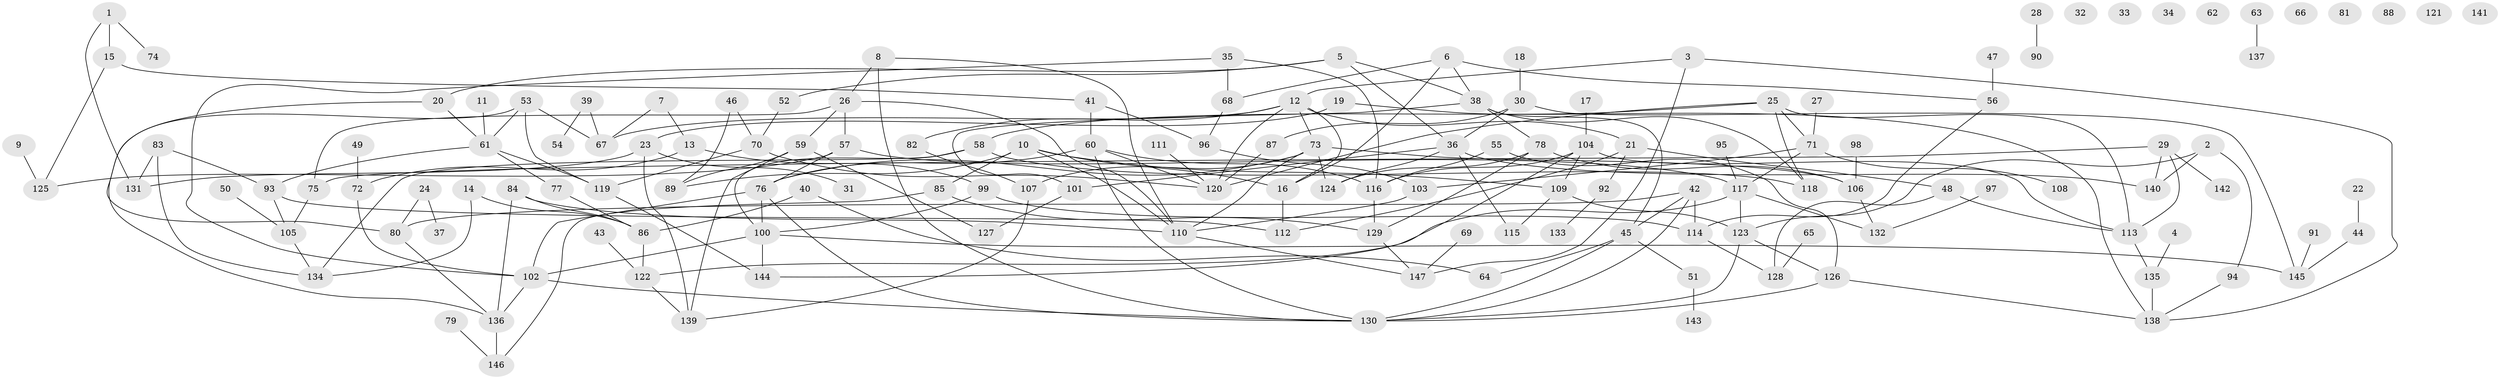 // coarse degree distribution, {3: 0.11363636363636363, 0: 0.25, 1: 0.22727272727272727, 2: 0.045454545454545456, 4: 0.11363636363636363, 5: 0.11363636363636363, 6: 0.06818181818181818, 14: 0.022727272727272728, 7: 0.022727272727272728, 15: 0.022727272727272728}
// Generated by graph-tools (version 1.1) at 2025/42/03/04/25 21:42:21]
// undirected, 147 vertices, 214 edges
graph export_dot {
graph [start="1"]
  node [color=gray90,style=filled];
  1;
  2;
  3;
  4;
  5;
  6;
  7;
  8;
  9;
  10;
  11;
  12;
  13;
  14;
  15;
  16;
  17;
  18;
  19;
  20;
  21;
  22;
  23;
  24;
  25;
  26;
  27;
  28;
  29;
  30;
  31;
  32;
  33;
  34;
  35;
  36;
  37;
  38;
  39;
  40;
  41;
  42;
  43;
  44;
  45;
  46;
  47;
  48;
  49;
  50;
  51;
  52;
  53;
  54;
  55;
  56;
  57;
  58;
  59;
  60;
  61;
  62;
  63;
  64;
  65;
  66;
  67;
  68;
  69;
  70;
  71;
  72;
  73;
  74;
  75;
  76;
  77;
  78;
  79;
  80;
  81;
  82;
  83;
  84;
  85;
  86;
  87;
  88;
  89;
  90;
  91;
  92;
  93;
  94;
  95;
  96;
  97;
  98;
  99;
  100;
  101;
  102;
  103;
  104;
  105;
  106;
  107;
  108;
  109;
  110;
  111;
  112;
  113;
  114;
  115;
  116;
  117;
  118;
  119;
  120;
  121;
  122;
  123;
  124;
  125;
  126;
  127;
  128;
  129;
  130;
  131;
  132;
  133;
  134;
  135;
  136;
  137;
  138;
  139;
  140;
  141;
  142;
  143;
  144;
  145;
  146;
  147;
  1 -- 15;
  1 -- 74;
  1 -- 131;
  2 -- 94;
  2 -- 123;
  2 -- 140;
  3 -- 12;
  3 -- 138;
  3 -- 147;
  4 -- 135;
  5 -- 20;
  5 -- 36;
  5 -- 38;
  5 -- 52;
  6 -- 16;
  6 -- 38;
  6 -- 56;
  6 -- 68;
  7 -- 13;
  7 -- 67;
  8 -- 26;
  8 -- 110;
  8 -- 130;
  9 -- 125;
  10 -- 16;
  10 -- 85;
  10 -- 89;
  10 -- 109;
  10 -- 110;
  11 -- 61;
  12 -- 16;
  12 -- 21;
  12 -- 67;
  12 -- 73;
  12 -- 82;
  12 -- 120;
  13 -- 72;
  13 -- 99;
  14 -- 86;
  14 -- 134;
  15 -- 41;
  15 -- 125;
  16 -- 112;
  17 -- 104;
  18 -- 30;
  19 -- 23;
  19 -- 138;
  20 -- 61;
  20 -- 80;
  21 -- 48;
  21 -- 92;
  21 -- 112;
  22 -- 44;
  23 -- 31;
  23 -- 131;
  23 -- 139;
  24 -- 37;
  24 -- 80;
  25 -- 58;
  25 -- 71;
  25 -- 113;
  25 -- 118;
  25 -- 120;
  26 -- 57;
  26 -- 59;
  26 -- 75;
  26 -- 110;
  27 -- 71;
  28 -- 90;
  29 -- 75;
  29 -- 113;
  29 -- 140;
  29 -- 142;
  30 -- 36;
  30 -- 87;
  30 -- 145;
  35 -- 68;
  35 -- 102;
  35 -- 116;
  36 -- 101;
  36 -- 115;
  36 -- 124;
  36 -- 140;
  38 -- 45;
  38 -- 78;
  38 -- 101;
  38 -- 118;
  39 -- 54;
  39 -- 67;
  40 -- 64;
  40 -- 86;
  41 -- 60;
  41 -- 96;
  42 -- 45;
  42 -- 80;
  42 -- 114;
  42 -- 130;
  43 -- 122;
  44 -- 145;
  45 -- 51;
  45 -- 64;
  45 -- 130;
  46 -- 70;
  46 -- 89;
  47 -- 56;
  48 -- 113;
  48 -- 128;
  49 -- 72;
  50 -- 105;
  51 -- 143;
  52 -- 70;
  53 -- 61;
  53 -- 67;
  53 -- 119;
  53 -- 136;
  55 -- 116;
  55 -- 126;
  56 -- 114;
  57 -- 76;
  57 -- 117;
  57 -- 125;
  58 -- 100;
  58 -- 118;
  58 -- 134;
  59 -- 89;
  59 -- 127;
  59 -- 139;
  60 -- 76;
  60 -- 116;
  60 -- 120;
  60 -- 130;
  61 -- 77;
  61 -- 93;
  61 -- 119;
  63 -- 137;
  65 -- 128;
  68 -- 96;
  69 -- 147;
  70 -- 119;
  70 -- 120;
  71 -- 103;
  71 -- 108;
  71 -- 117;
  72 -- 102;
  73 -- 76;
  73 -- 106;
  73 -- 107;
  73 -- 110;
  73 -- 124;
  75 -- 105;
  76 -- 100;
  76 -- 102;
  76 -- 130;
  77 -- 86;
  78 -- 106;
  78 -- 124;
  78 -- 129;
  79 -- 146;
  80 -- 136;
  82 -- 107;
  83 -- 93;
  83 -- 131;
  83 -- 134;
  84 -- 86;
  84 -- 110;
  84 -- 136;
  85 -- 129;
  85 -- 146;
  86 -- 122;
  87 -- 120;
  91 -- 145;
  92 -- 133;
  93 -- 105;
  93 -- 112;
  94 -- 138;
  95 -- 117;
  96 -- 103;
  97 -- 132;
  98 -- 106;
  99 -- 100;
  99 -- 114;
  100 -- 102;
  100 -- 144;
  100 -- 145;
  101 -- 127;
  102 -- 130;
  102 -- 136;
  103 -- 110;
  104 -- 109;
  104 -- 113;
  104 -- 116;
  104 -- 144;
  105 -- 134;
  106 -- 132;
  107 -- 139;
  109 -- 115;
  109 -- 123;
  110 -- 147;
  111 -- 120;
  113 -- 135;
  114 -- 128;
  116 -- 129;
  117 -- 122;
  117 -- 123;
  117 -- 132;
  119 -- 144;
  122 -- 139;
  123 -- 126;
  123 -- 130;
  126 -- 130;
  126 -- 138;
  129 -- 147;
  135 -- 138;
  136 -- 146;
}
